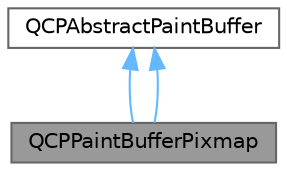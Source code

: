 digraph "QCPPaintBufferPixmap"
{
 // LATEX_PDF_SIZE
  bgcolor="transparent";
  edge [fontname=Helvetica,fontsize=10,labelfontname=Helvetica,labelfontsize=10];
  node [fontname=Helvetica,fontsize=10,shape=box,height=0.2,width=0.4];
  Node1 [id="Node000001",label="QCPPaintBufferPixmap",height=0.2,width=0.4,color="gray40", fillcolor="grey60", style="filled", fontcolor="black",tooltip="A paint buffer based on QPixmap, using software raster rendering."];
  Node2 -> Node1 [id="edge1_Node000001_Node000002",dir="back",color="steelblue1",style="solid",tooltip=" "];
  Node2 [id="Node000002",label="QCPAbstractPaintBuffer",height=0.2,width=0.4,color="gray40", fillcolor="white", style="filled",URL="$class_q_c_p_abstract_paint_buffer.html",tooltip="The abstract base class for paint buffers, which define the rendering backend."];
  Node2 -> Node1 [id="edge2_Node000001_Node000002",dir="back",color="steelblue1",style="solid",tooltip=" "];
}
